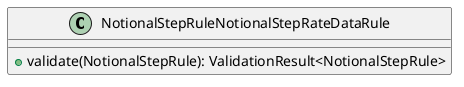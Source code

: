 @startuml

    class NotionalStepRuleNotionalStepRateDataRule [[NotionalStepRuleNotionalStepRateDataRule.html]] {
        +validate(NotionalStepRule): ValidationResult<NotionalStepRule>
    }

@enduml
